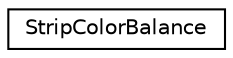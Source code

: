 digraph G
{
  edge [fontname="Helvetica",fontsize="10",labelfontname="Helvetica",labelfontsize="10"];
  node [fontname="Helvetica",fontsize="10",shape=record];
  rankdir=LR;
  Node1 [label="StripColorBalance",height=0.2,width=0.4,color="black", fillcolor="white", style="filled",URL="$dd/db4/structStripColorBalance.html"];
}
